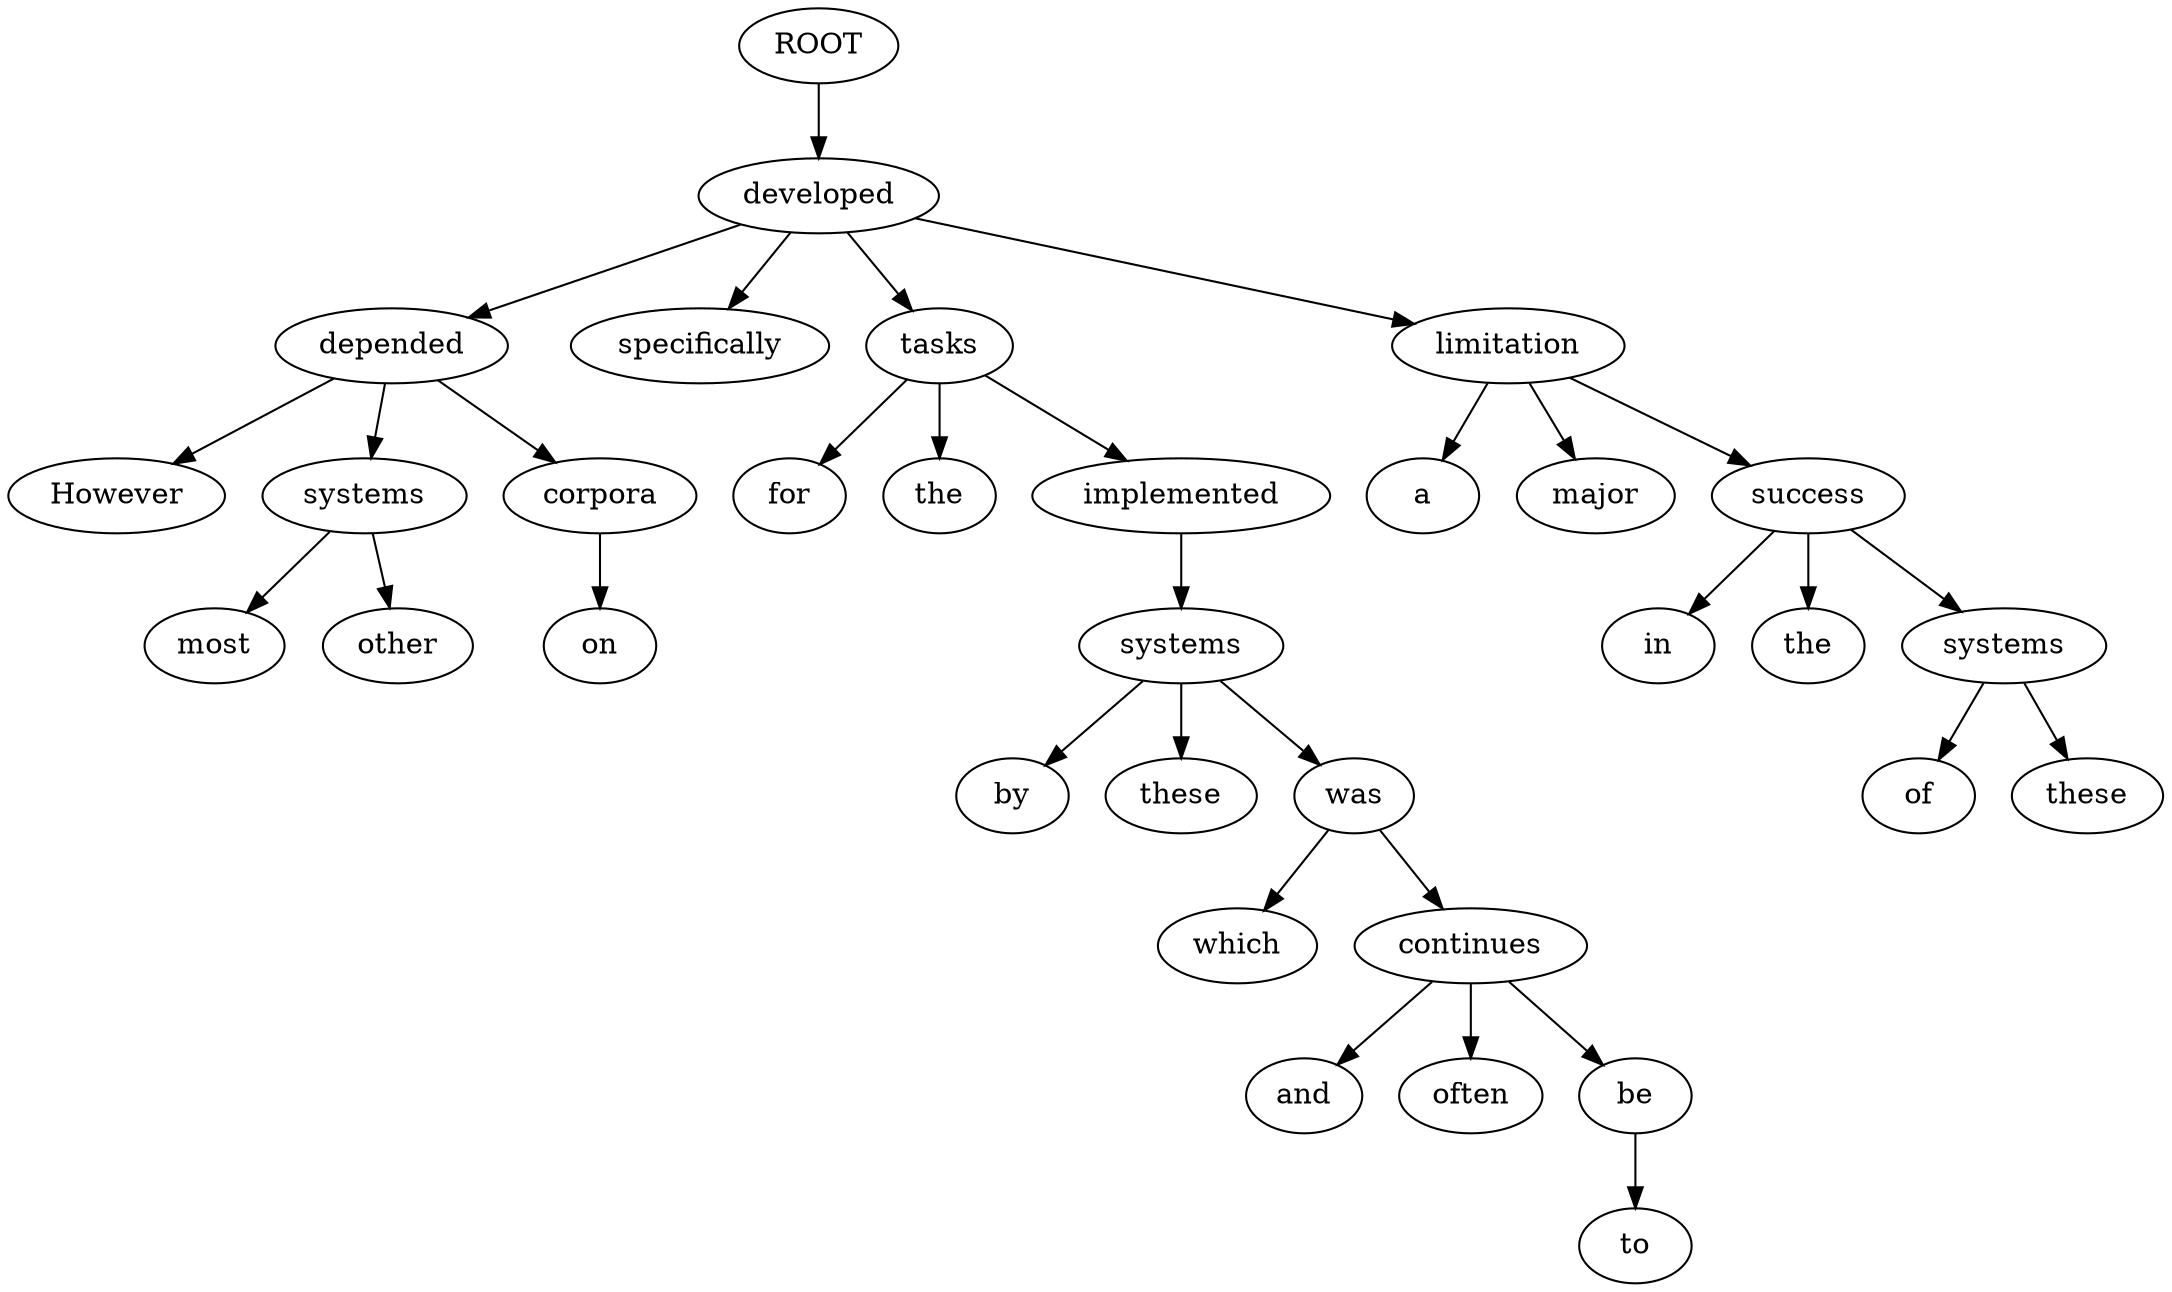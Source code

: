 digraph graph25 {
	node0 [label="ROOT"];
	node1 [label="However"];
	node3 [label="most"];
	node4 [label="other"];
	node5 [label="systems"];
	node6 [label="depended"];
	node7 [label="on"];
	node8 [label="corpora"];
	node9 [label="specifically"];
	node10 [label="developed"];
	node11 [label="for"];
	node12 [label="the"];
	node13 [label="tasks"];
	node14 [label="implemented"];
	node15 [label="by"];
	node16 [label="these"];
	node17 [label="systems"];
	node19 [label="which"];
	node20 [label="was"];
	node22 [label="and"];
	node23 [label="often"];
	node24 [label="continues"];
	node25 [label="to"];
	node26 [label="be"];
	node28 [label="a"];
	node29 [label="major"];
	node30 [label="limitation"];
	node31 [label="in"];
	node32 [label="the"];
	node33 [label="success"];
	node34 [label="of"];
	node35 [label="these"];
	node36 [label="systems"];
	node0 -> node10;
	node6 -> node1;
	node5 -> node3;
	node5 -> node4;
	node6 -> node5;
	node10 -> node6;
	node8 -> node7;
	node6 -> node8;
	node10 -> node9;
	node13 -> node11;
	node13 -> node12;
	node10 -> node13;
	node13 -> node14;
	node17 -> node15;
	node17 -> node16;
	node14 -> node17;
	node20 -> node19;
	node17 -> node20;
	node24 -> node22;
	node24 -> node23;
	node20 -> node24;
	node26 -> node25;
	node24 -> node26;
	node30 -> node28;
	node30 -> node29;
	node10 -> node30;
	node33 -> node31;
	node33 -> node32;
	node30 -> node33;
	node36 -> node34;
	node36 -> node35;
	node33 -> node36;
}
